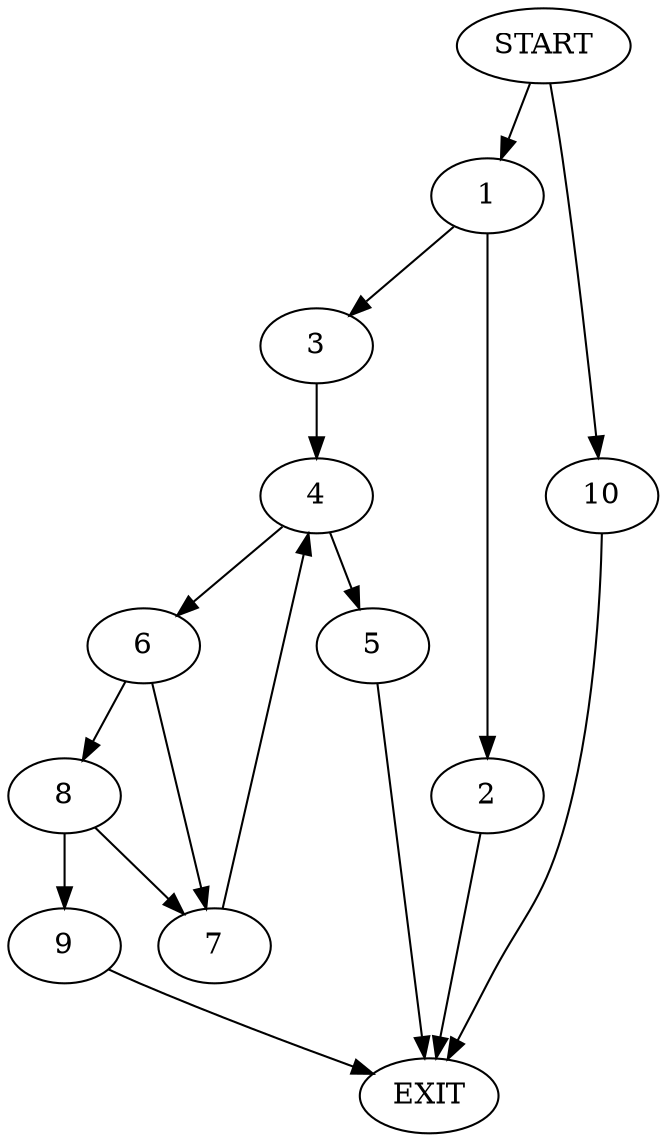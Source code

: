 digraph {
0 [label="START"]
11 [label="EXIT"]
0 -> 1
1 -> 2
1 -> 3
2 -> 11
3 -> 4
4 -> 5
4 -> 6
5 -> 11
6 -> 7
6 -> 8
7 -> 4
8 -> 7
8 -> 9
9 -> 11
0 -> 10
10 -> 11
}
